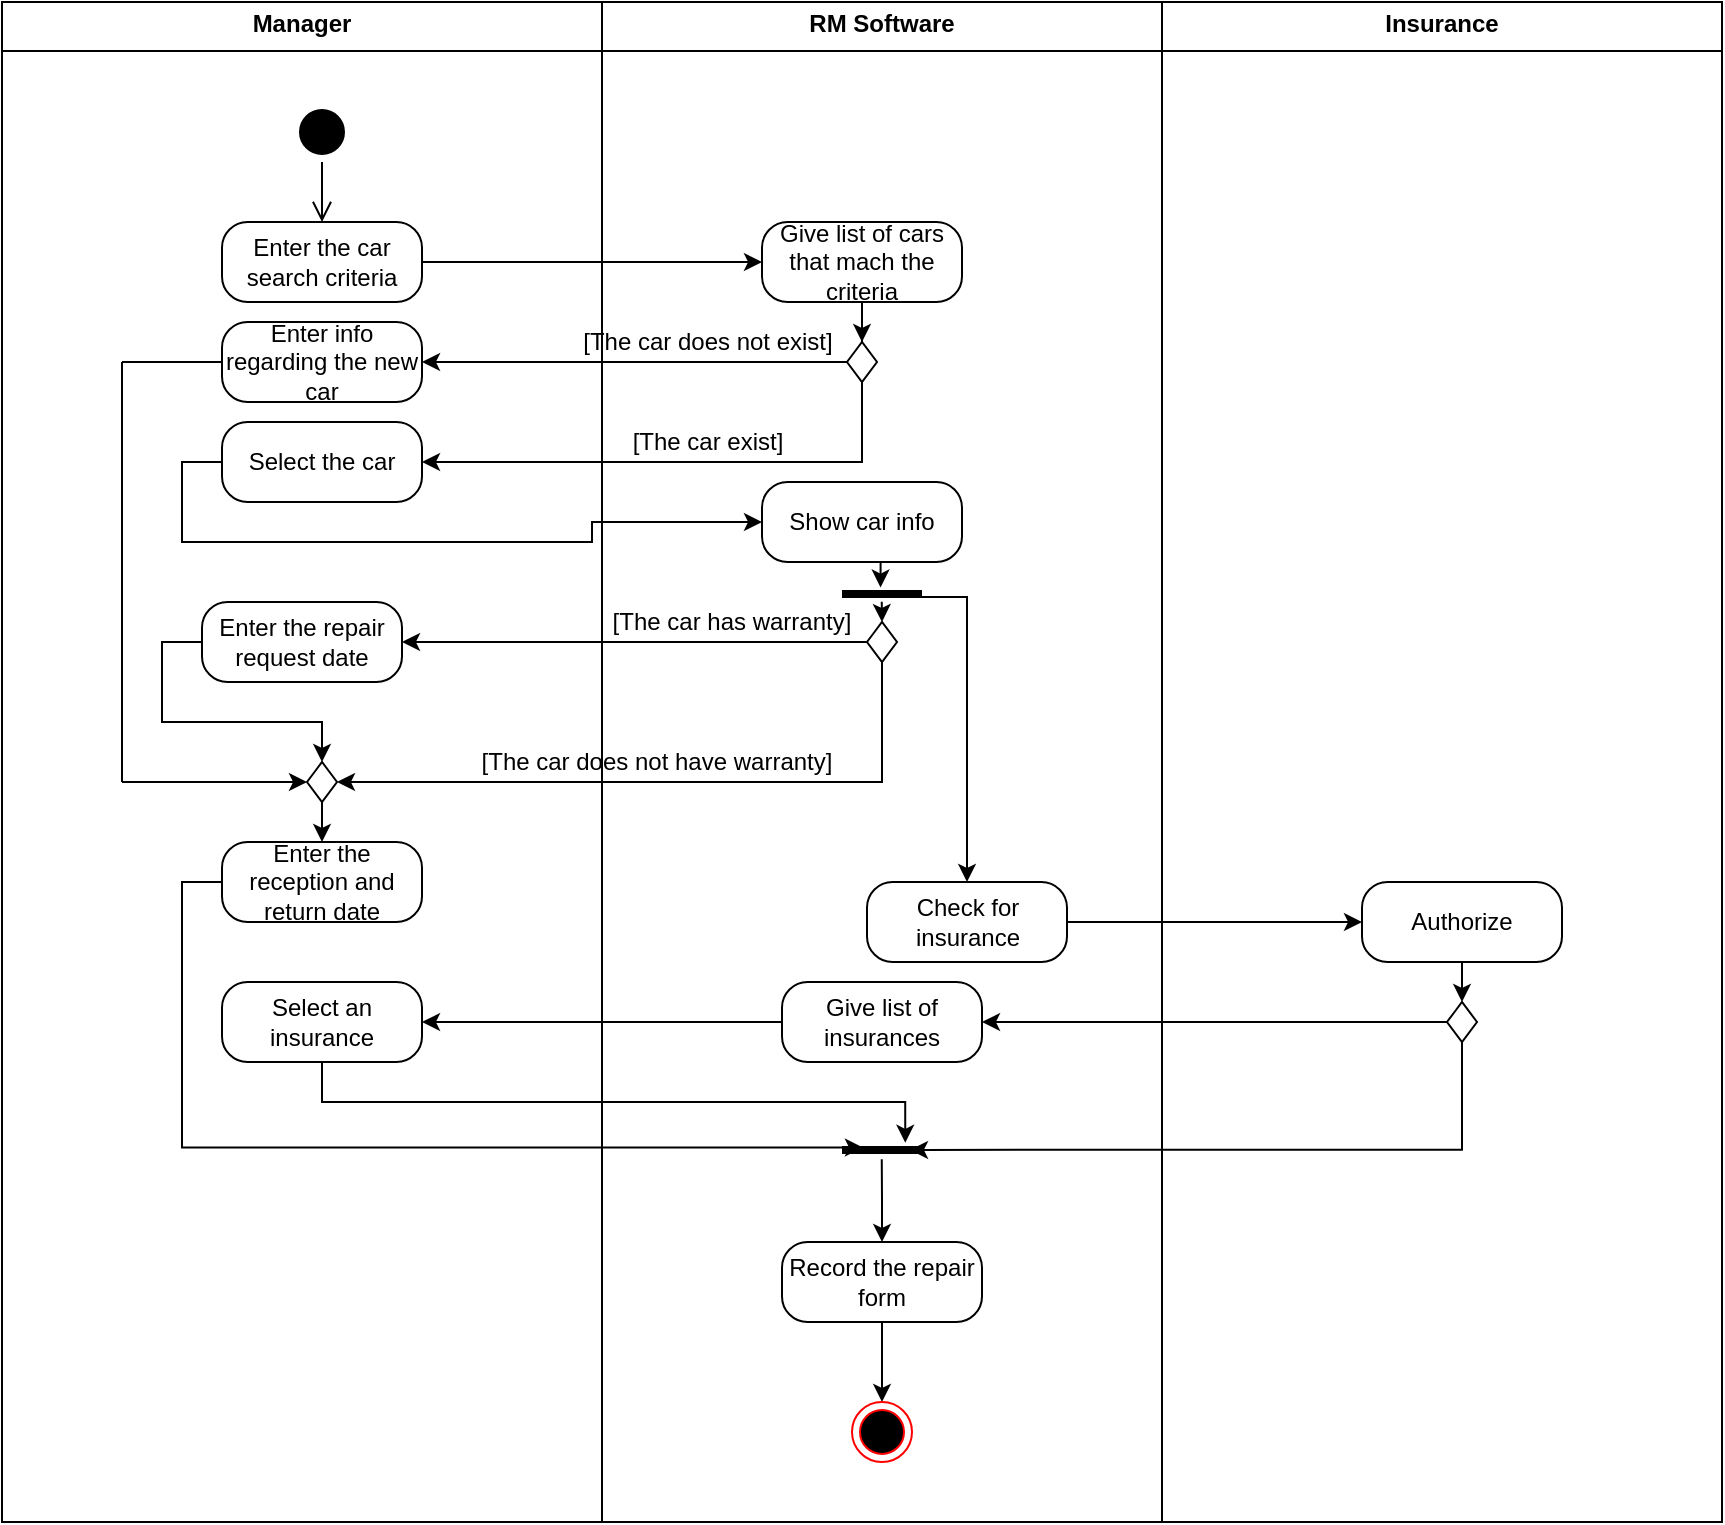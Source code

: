 <mxfile version="28.1.2">
  <diagram name="Page-1" id="0DZa10BEZ-btAyy0xvwt">
    <mxGraphModel dx="546" dy="979" grid="1" gridSize="10" guides="1" tooltips="1" connect="1" arrows="1" fold="1" page="1" pageScale="1" pageWidth="850" pageHeight="1100" math="0" shadow="0">
      <root>
        <mxCell id="0" />
        <mxCell id="1" parent="0" />
        <mxCell id="t06DUp0OVal06uwMzsef-1" value="&lt;p style=&quot;margin:0px;margin-top:4px;text-align:center;&quot;&gt;&lt;b&gt;Manager&lt;/b&gt;&lt;/p&gt;&lt;hr size=&quot;1&quot; style=&quot;border-style:solid;&quot;&gt;&lt;div style=&quot;height:2px;&quot;&gt;&lt;/div&gt;" style="verticalAlign=top;align=left;overflow=fill;html=1;whiteSpace=wrap;" vertex="1" parent="1">
          <mxGeometry x="60" y="160" width="300" height="760" as="geometry" />
        </mxCell>
        <mxCell id="t06DUp0OVal06uwMzsef-2" value="&lt;p style=&quot;margin:0px;margin-top:4px;text-align:center;&quot;&gt;&lt;b style=&quot;background-color: transparent; color: light-dark(rgb(0, 0, 0), rgb(255, 255, 255));&quot;&gt;RM Software&lt;/b&gt;&lt;/p&gt;&lt;hr size=&quot;1&quot; style=&quot;border-style:solid;&quot;&gt;&lt;div style=&quot;height:2px;&quot;&gt;&lt;/div&gt;" style="verticalAlign=top;align=left;overflow=fill;html=1;whiteSpace=wrap;" vertex="1" parent="1">
          <mxGeometry x="360" y="160" width="280" height="760" as="geometry" />
        </mxCell>
        <mxCell id="t06DUp0OVal06uwMzsef-3" value="&lt;p style=&quot;margin:0px;margin-top:4px;text-align:center;&quot;&gt;&lt;b style=&quot;background-color: transparent; color: light-dark(rgb(0, 0, 0), rgb(255, 255, 255));&quot;&gt;Insurance&lt;/b&gt;&lt;/p&gt;&lt;hr size=&quot;1&quot; style=&quot;border-style:solid;&quot;&gt;&lt;div style=&quot;height:2px;&quot;&gt;&lt;/div&gt;" style="verticalAlign=top;align=left;overflow=fill;html=1;whiteSpace=wrap;" vertex="1" parent="1">
          <mxGeometry x="640" y="160" width="280" height="760" as="geometry" />
        </mxCell>
        <mxCell id="t06DUp0OVal06uwMzsef-4" value="" style="ellipse;html=1;shape=startState;fillColor=#000000;strokeColor=#000000;" vertex="1" parent="1">
          <mxGeometry x="205" y="210" width="30" height="30" as="geometry" />
        </mxCell>
        <mxCell id="t06DUp0OVal06uwMzsef-5" value="" style="edgeStyle=orthogonalEdgeStyle;html=1;verticalAlign=bottom;endArrow=open;endSize=8;strokeColor=#000000;rounded=0;" edge="1" source="t06DUp0OVal06uwMzsef-4" parent="1">
          <mxGeometry relative="1" as="geometry">
            <mxPoint x="220" y="270" as="targetPoint" />
          </mxGeometry>
        </mxCell>
        <mxCell id="t06DUp0OVal06uwMzsef-8" style="edgeStyle=orthogonalEdgeStyle;rounded=0;orthogonalLoop=1;jettySize=auto;html=1;exitX=1;exitY=0.5;exitDx=0;exitDy=0;entryX=0;entryY=0.5;entryDx=0;entryDy=0;" edge="1" parent="1" source="t06DUp0OVal06uwMzsef-6" target="t06DUp0OVal06uwMzsef-7">
          <mxGeometry relative="1" as="geometry" />
        </mxCell>
        <mxCell id="t06DUp0OVal06uwMzsef-6" value="Enter the car search criteria" style="rounded=1;whiteSpace=wrap;html=1;arcSize=32;" vertex="1" parent="1">
          <mxGeometry x="170" y="270" width="100" height="40" as="geometry" />
        </mxCell>
        <mxCell id="t06DUp0OVal06uwMzsef-24" value="" style="edgeStyle=orthogonalEdgeStyle;rounded=0;orthogonalLoop=1;jettySize=auto;html=1;" edge="1" parent="1" source="t06DUp0OVal06uwMzsef-7" target="t06DUp0OVal06uwMzsef-23">
          <mxGeometry relative="1" as="geometry" />
        </mxCell>
        <mxCell id="t06DUp0OVal06uwMzsef-7" value="Give list of cars that mach the criteria" style="rounded=1;whiteSpace=wrap;html=1;arcSize=32;" vertex="1" parent="1">
          <mxGeometry x="440" y="270" width="100" height="40" as="geometry" />
        </mxCell>
        <mxCell id="t06DUp0OVal06uwMzsef-32" style="edgeStyle=orthogonalEdgeStyle;rounded=0;orthogonalLoop=1;jettySize=auto;html=1;exitX=0;exitY=0.5;exitDx=0;exitDy=0;entryX=0;entryY=0.5;entryDx=0;entryDy=0;" edge="1" parent="1" source="t06DUp0OVal06uwMzsef-11" target="t06DUp0OVal06uwMzsef-28">
          <mxGeometry relative="1" as="geometry" />
        </mxCell>
        <mxCell id="t06DUp0OVal06uwMzsef-11" value="Select the car" style="rounded=1;whiteSpace=wrap;html=1;arcSize=32;" vertex="1" parent="1">
          <mxGeometry x="170" y="370" width="100" height="40" as="geometry" />
        </mxCell>
        <mxCell id="t06DUp0OVal06uwMzsef-42" style="edgeStyle=orthogonalEdgeStyle;rounded=0;orthogonalLoop=1;jettySize=auto;html=1;exitX=0;exitY=0.5;exitDx=0;exitDy=0;entryX=0.5;entryY=0;entryDx=0;entryDy=0;" edge="1" parent="1" source="t06DUp0OVal06uwMzsef-12" target="t06DUp0OVal06uwMzsef-38">
          <mxGeometry relative="1" as="geometry" />
        </mxCell>
        <mxCell id="t06DUp0OVal06uwMzsef-12" value="Enter the repair request date&lt;span style=&quot;color: rgba(0, 0, 0, 0); font-family: monospace; font-size: 0px; text-align: start; text-wrap-mode: nowrap;&quot;&gt;%3CmxGraphModel%3E%3Croot%3E%3CmxCell%20id%3D%220%22%2F%3E%3CmxCell%20id%3D%221%22%20parent%3D%220%22%2F%3E%3CmxCell%20id%3D%222%22%20value%3D%22Give%20list%20of%20cars%20that%20mach%20the%20criteria%22%20style%3D%22rounded%3D1%3BwhiteSpace%3Dwrap%3Bhtml%3D1%3BarcSize%3D32%3B%22%20vertex%3D%221%22%20parent%3D%221%22%3E%3CmxGeometry%20x%3D%22440%22%20y%3D%22270%22%20width%3D%22100%22%20height%3D%2240%22%20as%3D%22geometry%22%2F%3E%3C%2FmxCell%3E%3C%2Froot%3E%3C%2FmxGraphModel%3E&lt;/span&gt;" style="rounded=1;whiteSpace=wrap;html=1;arcSize=32;" vertex="1" parent="1">
          <mxGeometry x="160" y="460" width="100" height="40" as="geometry" />
        </mxCell>
        <mxCell id="t06DUp0OVal06uwMzsef-13" value="Enter info regarding the new car" style="rounded=1;whiteSpace=wrap;html=1;arcSize=32;" vertex="1" parent="1">
          <mxGeometry x="170" y="320" width="100" height="40" as="geometry" />
        </mxCell>
        <mxCell id="t06DUp0OVal06uwMzsef-30" style="edgeStyle=orthogonalEdgeStyle;rounded=0;orthogonalLoop=1;jettySize=auto;html=1;exitX=0;exitY=0.5;exitDx=0;exitDy=0;entryX=1;entryY=0.5;entryDx=0;entryDy=0;" edge="1" parent="1" source="t06DUp0OVal06uwMzsef-23" target="t06DUp0OVal06uwMzsef-13">
          <mxGeometry relative="1" as="geometry" />
        </mxCell>
        <mxCell id="t06DUp0OVal06uwMzsef-31" style="edgeStyle=orthogonalEdgeStyle;rounded=0;orthogonalLoop=1;jettySize=auto;html=1;exitX=0.5;exitY=1;exitDx=0;exitDy=0;entryX=1;entryY=0.5;entryDx=0;entryDy=0;" edge="1" parent="1" source="t06DUp0OVal06uwMzsef-23" target="t06DUp0OVal06uwMzsef-11">
          <mxGeometry relative="1" as="geometry" />
        </mxCell>
        <mxCell id="t06DUp0OVal06uwMzsef-23" value="" style="rhombus;whiteSpace=wrap;html=1;rounded=1;arcSize=0;" vertex="1" parent="1">
          <mxGeometry x="482.5" y="330" width="15" height="20" as="geometry" />
        </mxCell>
        <mxCell id="t06DUp0OVal06uwMzsef-28" value="Show car info" style="rounded=1;whiteSpace=wrap;html=1;arcSize=32;" vertex="1" parent="1">
          <mxGeometry x="440" y="400" width="100" height="40" as="geometry" />
        </mxCell>
        <mxCell id="t06DUp0OVal06uwMzsef-36" style="edgeStyle=orthogonalEdgeStyle;rounded=0;orthogonalLoop=1;jettySize=auto;html=1;exitX=0;exitY=0.5;exitDx=0;exitDy=0;" edge="1" parent="1" source="t06DUp0OVal06uwMzsef-33" target="t06DUp0OVal06uwMzsef-12">
          <mxGeometry relative="1" as="geometry" />
        </mxCell>
        <mxCell id="t06DUp0OVal06uwMzsef-40" style="edgeStyle=orthogonalEdgeStyle;rounded=0;orthogonalLoop=1;jettySize=auto;html=1;exitX=0.5;exitY=1;exitDx=0;exitDy=0;entryX=1;entryY=0.5;entryDx=0;entryDy=0;" edge="1" parent="1" source="t06DUp0OVal06uwMzsef-33" target="t06DUp0OVal06uwMzsef-38">
          <mxGeometry relative="1" as="geometry" />
        </mxCell>
        <mxCell id="t06DUp0OVal06uwMzsef-33" value="" style="rhombus;whiteSpace=wrap;html=1;rounded=1;arcSize=0;" vertex="1" parent="1">
          <mxGeometry x="492.5" y="470" width="15" height="20" as="geometry" />
        </mxCell>
        <mxCell id="t06DUp0OVal06uwMzsef-37" value="Enter the reception and return date&lt;span style=&quot;color: rgba(0, 0, 0, 0); font-family: monospace; font-size: 0px; text-align: start; text-wrap-mode: nowrap;&quot;&gt;%3CmxGraphModel%3E%3Croot%3E%3CmxCell%20id%3D%220%22%2F%3E%3CmxCell%20id%3D%221%22%20parent%3D%220%22%2F%3E%3CmxCell%20id%3D%222%22%20value%3D%22Give%20list%20of%20cars%20that%20mach%20the%20criteria%22%20style%3D%22rounded%3D1%3BwhiteSpace%3Dwrap%3Bhtml%3D1%3BarcSize%3D32%3B%22%20vertex%3D%221%22%20parent%3D%221%22%3E%3CmxGeometry%20x%3D%22440%22%20y%3D%22270%22%20width%3D%22100%22%20height%3D%2240%22%20as%3D%22geometry%22%2F%3E%3C%2FmxCell%3E%3C%2Froot%3E%3C%2FmxGraphModel%3E&lt;/span&gt;" style="rounded=1;whiteSpace=wrap;html=1;arcSize=32;" vertex="1" parent="1">
          <mxGeometry x="170" y="580" width="100" height="40" as="geometry" />
        </mxCell>
        <mxCell id="t06DUp0OVal06uwMzsef-48" style="edgeStyle=orthogonalEdgeStyle;rounded=0;orthogonalLoop=1;jettySize=auto;html=1;exitX=0.5;exitY=1;exitDx=0;exitDy=0;entryX=0.5;entryY=0;entryDx=0;entryDy=0;" edge="1" parent="1" source="t06DUp0OVal06uwMzsef-38" target="t06DUp0OVal06uwMzsef-37">
          <mxGeometry relative="1" as="geometry" />
        </mxCell>
        <mxCell id="t06DUp0OVal06uwMzsef-38" value="" style="rhombus;whiteSpace=wrap;html=1;rounded=1;arcSize=0;" vertex="1" parent="1">
          <mxGeometry x="212.5" y="540" width="15" height="20" as="geometry" />
        </mxCell>
        <mxCell id="t06DUp0OVal06uwMzsef-45" value="" style="endArrow=none;html=1;rounded=0;entryX=0;entryY=0.5;entryDx=0;entryDy=0;" edge="1" parent="1" target="t06DUp0OVal06uwMzsef-13">
          <mxGeometry width="50" height="50" relative="1" as="geometry">
            <mxPoint x="120" y="340" as="sourcePoint" />
            <mxPoint x="184" y="400" as="targetPoint" />
          </mxGeometry>
        </mxCell>
        <mxCell id="t06DUp0OVal06uwMzsef-46" value="" style="endArrow=none;html=1;rounded=0;" edge="1" parent="1">
          <mxGeometry width="50" height="50" relative="1" as="geometry">
            <mxPoint x="120" y="340" as="sourcePoint" />
            <mxPoint x="120" y="550" as="targetPoint" />
          </mxGeometry>
        </mxCell>
        <mxCell id="t06DUp0OVal06uwMzsef-47" value="" style="endArrow=classic;html=1;rounded=0;entryX=0;entryY=0.5;entryDx=0;entryDy=0;" edge="1" parent="1" target="t06DUp0OVal06uwMzsef-38">
          <mxGeometry width="50" height="50" relative="1" as="geometry">
            <mxPoint x="120" y="550" as="sourcePoint" />
            <mxPoint x="170" y="599.58" as="targetPoint" />
          </mxGeometry>
        </mxCell>
        <mxCell id="t06DUp0OVal06uwMzsef-49" value="[The car does not exist]" style="text;html=1;align=center;verticalAlign=middle;whiteSpace=wrap;rounded=0;" vertex="1" parent="1">
          <mxGeometry x="342.5" y="320" width="140" height="20" as="geometry" />
        </mxCell>
        <mxCell id="t06DUp0OVal06uwMzsef-50" value="[The car exist]" style="text;html=1;align=center;verticalAlign=middle;whiteSpace=wrap;rounded=0;" vertex="1" parent="1">
          <mxGeometry x="342.5" y="370" width="140" height="20" as="geometry" />
        </mxCell>
        <mxCell id="t06DUp0OVal06uwMzsef-51" value="[The car has warranty]" style="text;html=1;align=center;verticalAlign=middle;whiteSpace=wrap;rounded=0;" vertex="1" parent="1">
          <mxGeometry x="355" y="460" width="140" height="20" as="geometry" />
        </mxCell>
        <mxCell id="t06DUp0OVal06uwMzsef-53" value="[The car does not have warranty]" style="text;html=1;align=center;verticalAlign=middle;whiteSpace=wrap;rounded=0;" vertex="1" parent="1">
          <mxGeometry x="290" y="530" width="195" height="20" as="geometry" />
        </mxCell>
        <mxCell id="t06DUp0OVal06uwMzsef-57" style="edgeStyle=orthogonalEdgeStyle;rounded=0;orthogonalLoop=1;jettySize=auto;html=1;exitX=1;exitY=0.5;exitDx=0;exitDy=0;entryX=0;entryY=0.5;entryDx=0;entryDy=0;" edge="1" parent="1" source="t06DUp0OVal06uwMzsef-54" target="t06DUp0OVal06uwMzsef-56">
          <mxGeometry relative="1" as="geometry" />
        </mxCell>
        <mxCell id="t06DUp0OVal06uwMzsef-54" value="Check for insurance" style="rounded=1;whiteSpace=wrap;html=1;arcSize=32;" vertex="1" parent="1">
          <mxGeometry x="492.5" y="600" width="100" height="40" as="geometry" />
        </mxCell>
        <mxCell id="t06DUp0OVal06uwMzsef-60" style="edgeStyle=orthogonalEdgeStyle;rounded=0;orthogonalLoop=1;jettySize=auto;html=1;exitX=0.5;exitY=1;exitDx=0;exitDy=0;entryX=0.5;entryY=0;entryDx=0;entryDy=0;" edge="1" parent="1" source="t06DUp0OVal06uwMzsef-56" target="t06DUp0OVal06uwMzsef-58">
          <mxGeometry relative="1" as="geometry" />
        </mxCell>
        <mxCell id="t06DUp0OVal06uwMzsef-56" value="Authorize" style="rounded=1;whiteSpace=wrap;html=1;arcSize=32;" vertex="1" parent="1">
          <mxGeometry x="740" y="600" width="100" height="40" as="geometry" />
        </mxCell>
        <mxCell id="t06DUp0OVal06uwMzsef-62" style="edgeStyle=orthogonalEdgeStyle;rounded=0;orthogonalLoop=1;jettySize=auto;html=1;exitX=0;exitY=0.5;exitDx=0;exitDy=0;entryX=1;entryY=0.5;entryDx=0;entryDy=0;" edge="1" parent="1" source="t06DUp0OVal06uwMzsef-58" target="t06DUp0OVal06uwMzsef-61">
          <mxGeometry relative="1" as="geometry" />
        </mxCell>
        <mxCell id="t06DUp0OVal06uwMzsef-58" value="" style="rhombus;whiteSpace=wrap;html=1;rounded=1;arcSize=0;" vertex="1" parent="1">
          <mxGeometry x="782.5" y="660" width="15" height="20" as="geometry" />
        </mxCell>
        <mxCell id="t06DUp0OVal06uwMzsef-64" style="edgeStyle=orthogonalEdgeStyle;rounded=0;orthogonalLoop=1;jettySize=auto;html=1;exitX=0;exitY=0.5;exitDx=0;exitDy=0;entryX=1;entryY=0.5;entryDx=0;entryDy=0;" edge="1" parent="1" source="t06DUp0OVal06uwMzsef-61" target="t06DUp0OVal06uwMzsef-63">
          <mxGeometry relative="1" as="geometry" />
        </mxCell>
        <mxCell id="t06DUp0OVal06uwMzsef-61" value="Give list of insurances" style="rounded=1;whiteSpace=wrap;html=1;arcSize=32;" vertex="1" parent="1">
          <mxGeometry x="450" y="650" width="100" height="40" as="geometry" />
        </mxCell>
        <mxCell id="t06DUp0OVal06uwMzsef-63" value="Select an insurance" style="rounded=1;whiteSpace=wrap;html=1;arcSize=32;" vertex="1" parent="1">
          <mxGeometry x="170" y="650" width="100" height="40" as="geometry" />
        </mxCell>
        <mxCell id="t06DUp0OVal06uwMzsef-68" value="" style="line;strokeWidth=4;fillColor=none;align=left;verticalAlign=middle;spacingTop=-1;spacingLeft=3;spacingRight=3;rotatable=0;labelPosition=right;points=[];portConstraint=eastwest;strokeColor=inherit;" vertex="1" parent="1">
          <mxGeometry x="480" y="452" width="40" height="8" as="geometry" />
        </mxCell>
        <mxCell id="t06DUp0OVal06uwMzsef-70" style="edgeStyle=orthogonalEdgeStyle;rounded=0;orthogonalLoop=1;jettySize=auto;html=1;exitX=0.5;exitY=1;exitDx=0;exitDy=0;entryX=0.482;entryY=0.096;entryDx=0;entryDy=0;entryPerimeter=0;" edge="1" parent="1" source="t06DUp0OVal06uwMzsef-28" target="t06DUp0OVal06uwMzsef-68">
          <mxGeometry relative="1" as="geometry" />
        </mxCell>
        <mxCell id="t06DUp0OVal06uwMzsef-71" style="edgeStyle=orthogonalEdgeStyle;rounded=0;orthogonalLoop=1;jettySize=auto;html=1;exitX=0.5;exitY=0;exitDx=0;exitDy=0;entryX=0.497;entryY=0.978;entryDx=0;entryDy=0;entryPerimeter=0;startArrow=classic;startFill=1;endArrow=none;endFill=0;" edge="1" parent="1" source="t06DUp0OVal06uwMzsef-33" target="t06DUp0OVal06uwMzsef-68">
          <mxGeometry relative="1" as="geometry" />
        </mxCell>
        <mxCell id="t06DUp0OVal06uwMzsef-72" style="edgeStyle=orthogonalEdgeStyle;rounded=0;orthogonalLoop=1;jettySize=auto;html=1;exitX=0.5;exitY=0;exitDx=0;exitDy=0;entryX=0.938;entryY=0.684;entryDx=0;entryDy=0;entryPerimeter=0;endArrow=none;endFill=0;startArrow=classic;startFill=1;" edge="1" parent="1" source="t06DUp0OVal06uwMzsef-54" target="t06DUp0OVal06uwMzsef-68">
          <mxGeometry relative="1" as="geometry" />
        </mxCell>
        <mxCell id="t06DUp0OVal06uwMzsef-81" style="edgeStyle=orthogonalEdgeStyle;rounded=0;orthogonalLoop=1;jettySize=auto;html=1;exitX=0.5;exitY=1;exitDx=0;exitDy=0;entryX=0.5;entryY=0;entryDx=0;entryDy=0;" edge="1" parent="1" source="t06DUp0OVal06uwMzsef-73" target="t06DUp0OVal06uwMzsef-80">
          <mxGeometry relative="1" as="geometry" />
        </mxCell>
        <mxCell id="t06DUp0OVal06uwMzsef-73" value="Record the repair form" style="rounded=1;whiteSpace=wrap;html=1;arcSize=32;" vertex="1" parent="1">
          <mxGeometry x="450" y="780" width="100" height="40" as="geometry" />
        </mxCell>
        <mxCell id="t06DUp0OVal06uwMzsef-74" value="" style="line;strokeWidth=4;fillColor=none;align=left;verticalAlign=middle;spacingTop=-1;spacingLeft=3;spacingRight=3;rotatable=0;labelPosition=right;points=[];portConstraint=eastwest;strokeColor=inherit;" vertex="1" parent="1">
          <mxGeometry x="480" y="730" width="40" height="8" as="geometry" />
        </mxCell>
        <mxCell id="t06DUp0OVal06uwMzsef-76" style="edgeStyle=orthogonalEdgeStyle;rounded=0;orthogonalLoop=1;jettySize=auto;html=1;exitX=0.5;exitY=1;exitDx=0;exitDy=0;entryX=0.85;entryY=0.493;entryDx=0;entryDy=0;entryPerimeter=0;" edge="1" parent="1" source="t06DUp0OVal06uwMzsef-58" target="t06DUp0OVal06uwMzsef-74">
          <mxGeometry relative="1" as="geometry" />
        </mxCell>
        <mxCell id="t06DUp0OVal06uwMzsef-77" style="edgeStyle=orthogonalEdgeStyle;rounded=0;orthogonalLoop=1;jettySize=auto;html=1;exitX=0.5;exitY=1;exitDx=0;exitDy=0;entryX=0.791;entryY=0.051;entryDx=0;entryDy=0;entryPerimeter=0;" edge="1" parent="1" source="t06DUp0OVal06uwMzsef-63" target="t06DUp0OVal06uwMzsef-74">
          <mxGeometry relative="1" as="geometry" />
        </mxCell>
        <mxCell id="t06DUp0OVal06uwMzsef-78" style="edgeStyle=orthogonalEdgeStyle;rounded=0;orthogonalLoop=1;jettySize=auto;html=1;exitX=0;exitY=0.5;exitDx=0;exitDy=0;entryX=0.262;entryY=0.346;entryDx=0;entryDy=0;entryPerimeter=0;" edge="1" parent="1" source="t06DUp0OVal06uwMzsef-37" target="t06DUp0OVal06uwMzsef-74">
          <mxGeometry relative="1" as="geometry" />
        </mxCell>
        <mxCell id="t06DUp0OVal06uwMzsef-79" style="edgeStyle=orthogonalEdgeStyle;rounded=0;orthogonalLoop=1;jettySize=auto;html=1;exitX=0.5;exitY=0;exitDx=0;exitDy=0;entryX=0.497;entryY=1.081;entryDx=0;entryDy=0;entryPerimeter=0;startArrow=classic;startFill=1;endArrow=none;endFill=0;" edge="1" parent="1" source="t06DUp0OVal06uwMzsef-73" target="t06DUp0OVal06uwMzsef-74">
          <mxGeometry relative="1" as="geometry" />
        </mxCell>
        <mxCell id="t06DUp0OVal06uwMzsef-80" value="" style="ellipse;html=1;shape=endState;fillColor=#000000;strokeColor=#ff0000;" vertex="1" parent="1">
          <mxGeometry x="485" y="860" width="30" height="30" as="geometry" />
        </mxCell>
      </root>
    </mxGraphModel>
  </diagram>
</mxfile>
